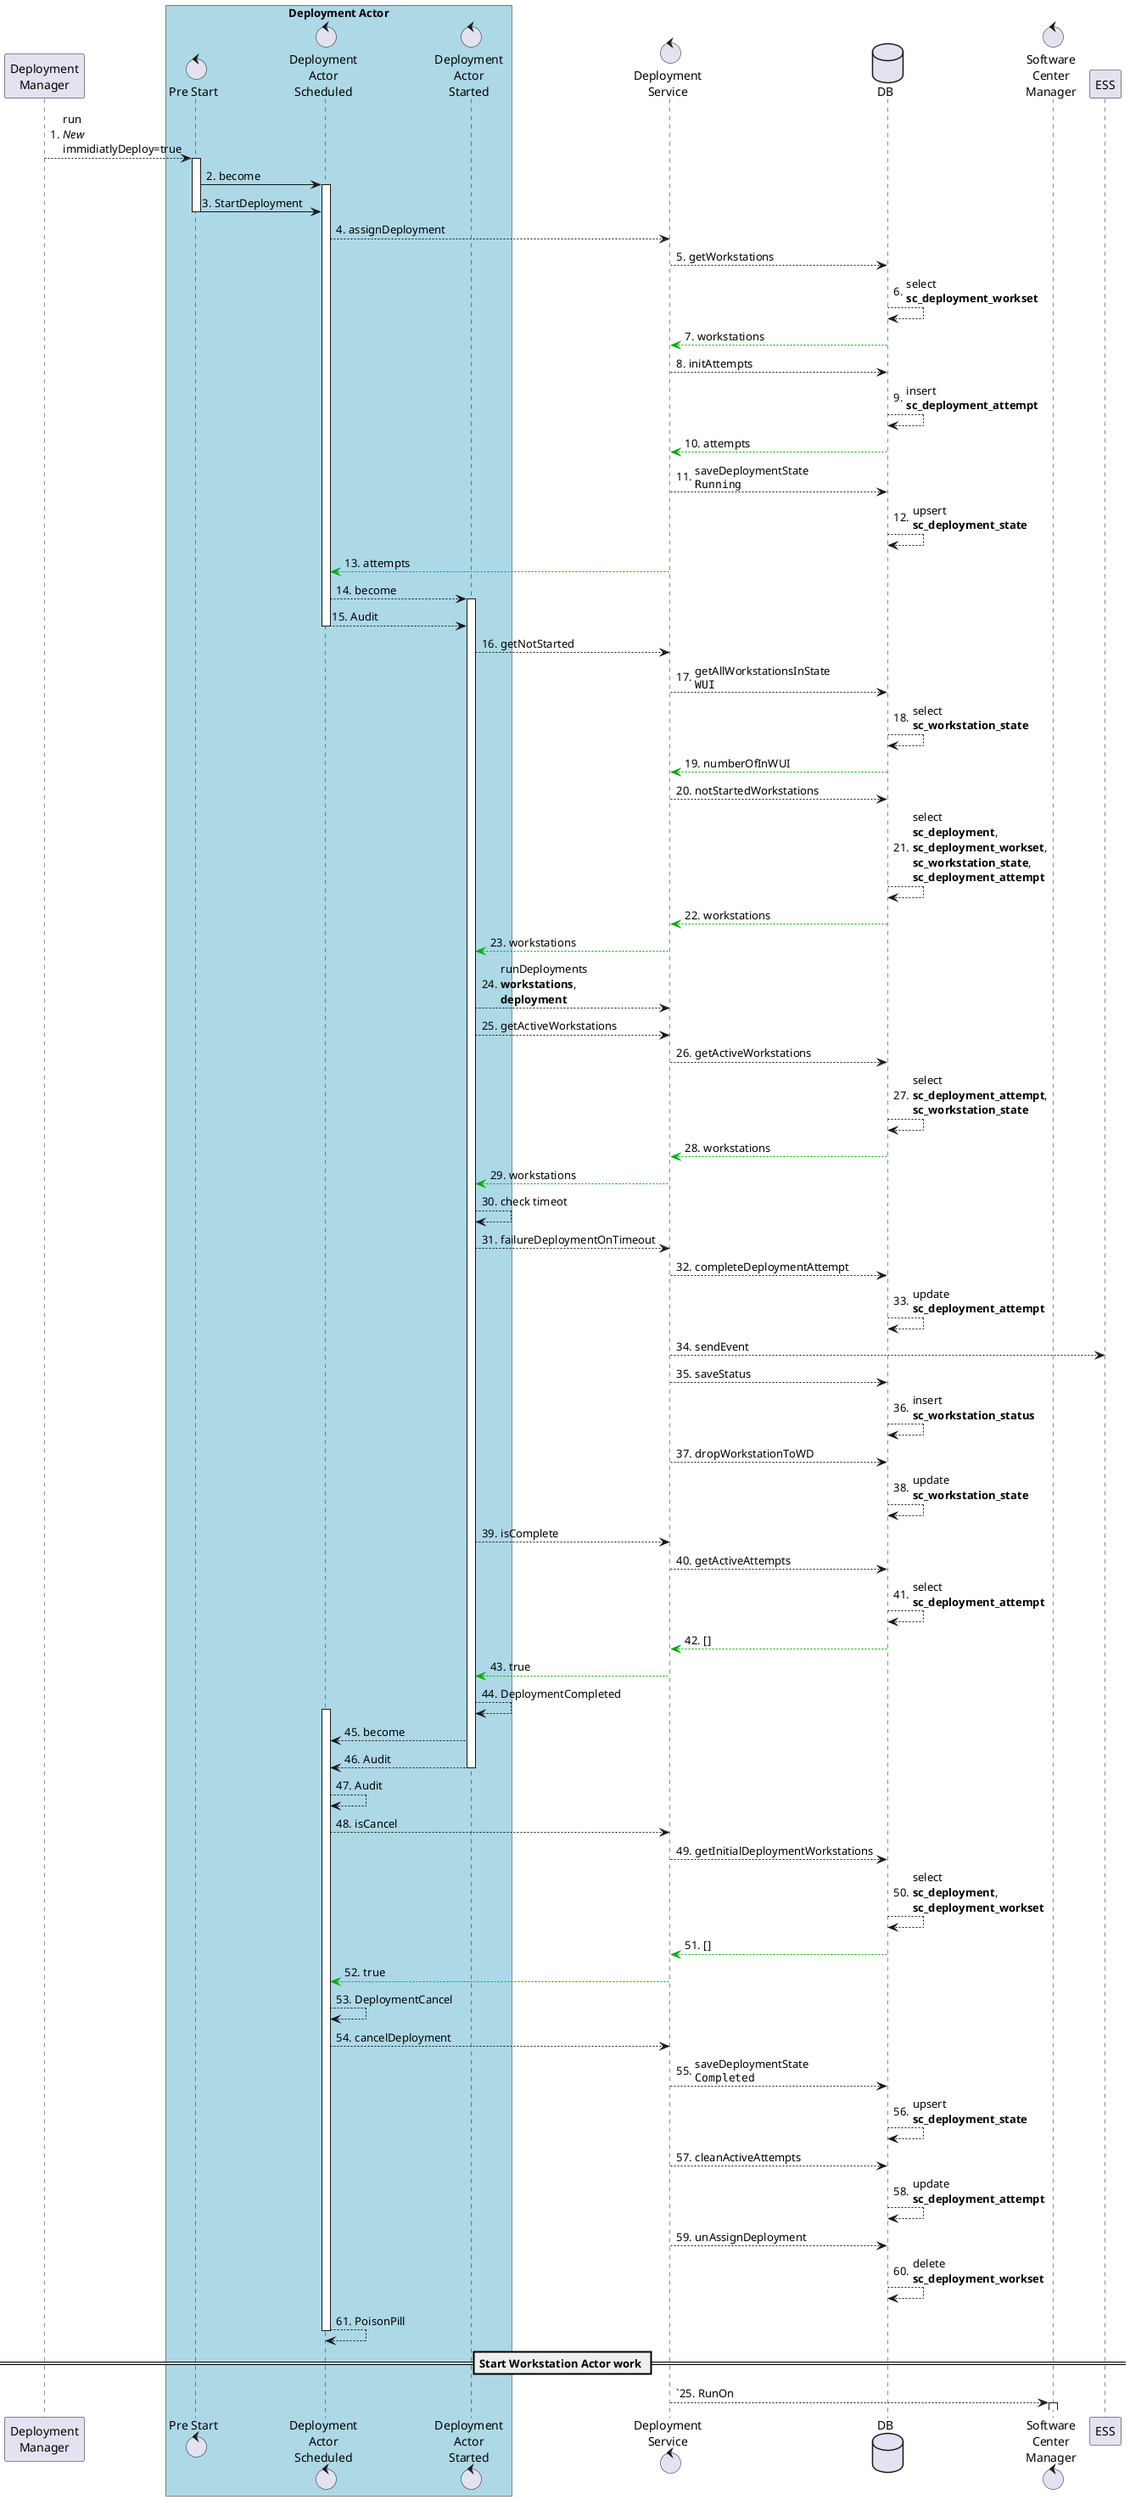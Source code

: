 @startuml
'participant "Agent Control" as AC
'boundary "Rest Api" as Api
participant  "Deployment\nManager" as DM
box "Deployment Actor" #LightBlue
    control "Pre Start" as DA
    control "Deployment\nActor\nScheduled" as DASch
    control "Deployment\nActor\nStarted" as DASt
end box

control "Deployment\nService" as DS
database DB
control "Software\nCenter\nManager" as SCM

'entity Foo4
'collections Foo6

'== Start Deployment Actor ==
autonumber 1 "##."
DM --> DA : run\n//New//\nimmidiatlyDeploy=true
activate DA
DA -> DASch : become
activate DASch
DA -> DASch : StartDeployment
deactivate DA
DASch --> DS: assignDeployment
DS --> DB : getWorkstations
DB --> DB : select\n**sc_deployment_workset**
DB -[#00aa00]-> DS : workstations
DS --> DB : initAttempts
DB --> DB : insert\n**sc_deployment_attempt**
DB -[#00aa00]-> DS : attempts
DS --> DB : saveDeploymentState\n""Running""
DB --> DB : upsert\n**sc_deployment_state**
DS -[#00aa00]-> DASch : attempts
DASch --> DASt : become
activate DASt
DASch --> DASt : Audit
deactivate DASch
DASt --> DS : getNotStarted
DS --> DB : getAllWorkstationsInState\n""WUI""
DB --> DB : select\n**sc_workstation_state**
DB -[#00aa00]-> DS : numberOfInWUI
DS --> DB : notStartedWorkstations
DB --> DB : select\n**sc_deployment**,\n**sc_deployment_workset**,\n**sc_workstation_state**,\n**sc_deployment_attempt**
DB -[#00aa00]-> DS : workstations
DS -[#00aa00]-> DASt : workstations
DASt --> DS : runDeployments\n**workstations**,\n**deployment**
DASt --> DS : getActiveWorkstations
DS --> DB : getActiveWorkstations
DB --> DB : select\n**sc_deployment_attempt**,\n**sc_workstation_state**
DB -[#00aa00]-> DS : workstations
DS -[#00aa00]-> DASt : workstations
DASt --> DASt : check timeot
DASt --> DS : failureDeploymentOnTimeout
DS --> DB : completeDeploymentAttempt
DB --> DB : update\n**sc_deployment_attempt**
DS --> ESS : sendEvent
DS --> DB : saveStatus
DB --> DB : insert\n**sc_workstation_status**
DS --> DB : dropWorkstationToWD
DB --> DB : update\n**sc_workstation_state**
DASt --> DS : isComplete
DS --> DB : getActiveAttempts
DB --> DB : select\n**sc_deployment_attempt**
DB -[#00aa00]-> DS : []
DS -[#00aa00]-> DASt : true
DASt --> DASt : DeploymentCompleted
activate DASch
DASt --> DASch : become
DASt --> DASch : Audit
deactivate DASt
DASch --> DASch : Audit
DASch --> DS : isCancel
DS --> DB : getInitialDeploymentWorkstations
DB --> DB : select\n**sc_deployment**,\n**sc_deployment_workset**
DB -[#00aa00]-> DS : []
DS -[#00aa00]-> DASch : true
DASch --> DASch : DeploymentCancel
DASch --> DS : cancelDeployment
DS --> DB : saveDeploymentState\n""Completed""
DB --> DB : upsert\n**sc_deployment_state**
DS --> DB : cleanActiveAttempts
DB --> DB : update\n**sc_deployment_attempt**
DS --> DB : unAssignDeployment
DB --> DB : delete\n**sc_deployment_workset**
DASch --> DASch : PoisonPill
deactivate DASch


== Start Workstation Actor work ==
autonumber 25 "`##."
DS --> SCM : RunOn
activate SCM
@enduml
